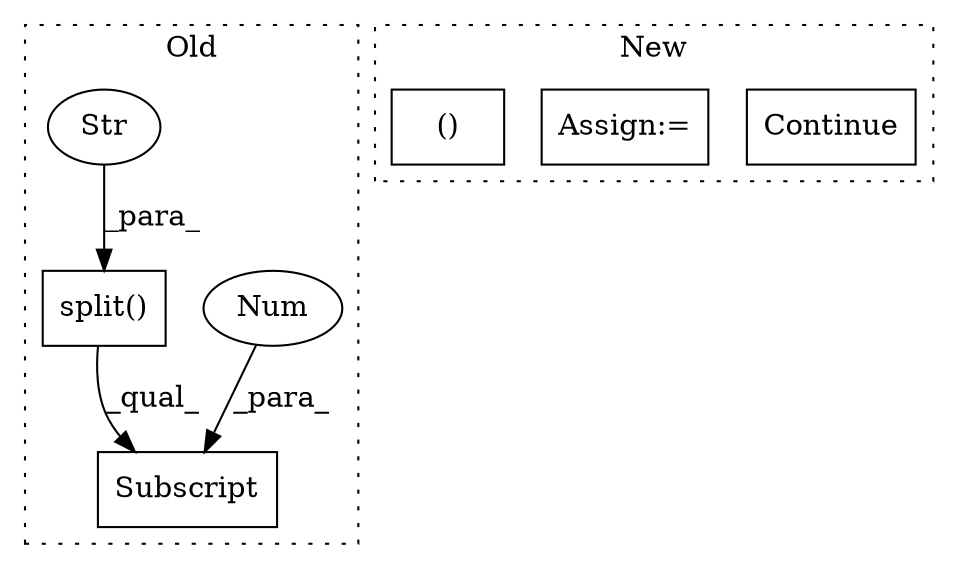 digraph G {
subgraph cluster0 {
1 [label="split()" a="75" s="2506,2524" l="15,1" shape="box"];
3 [label="Subscript" a="63" s="2506,0" l="23,0" shape="box"];
4 [label="Num" a="76" s="2526" l="2" shape="ellipse"];
5 [label="Str" a="66" s="2521" l="3" shape="ellipse"];
label = "Old";
style="dotted";
}
subgraph cluster1 {
2 [label="Continue" a="43" s="2222" l="8" shape="box"];
6 [label="Assign:=" a="68" s="2421" l="14" shape="box"];
7 [label="()" a="54" s="2421" l="11" shape="box"];
label = "New";
style="dotted";
}
1 -> 3 [label="_qual_"];
4 -> 3 [label="_para_"];
5 -> 1 [label="_para_"];
}